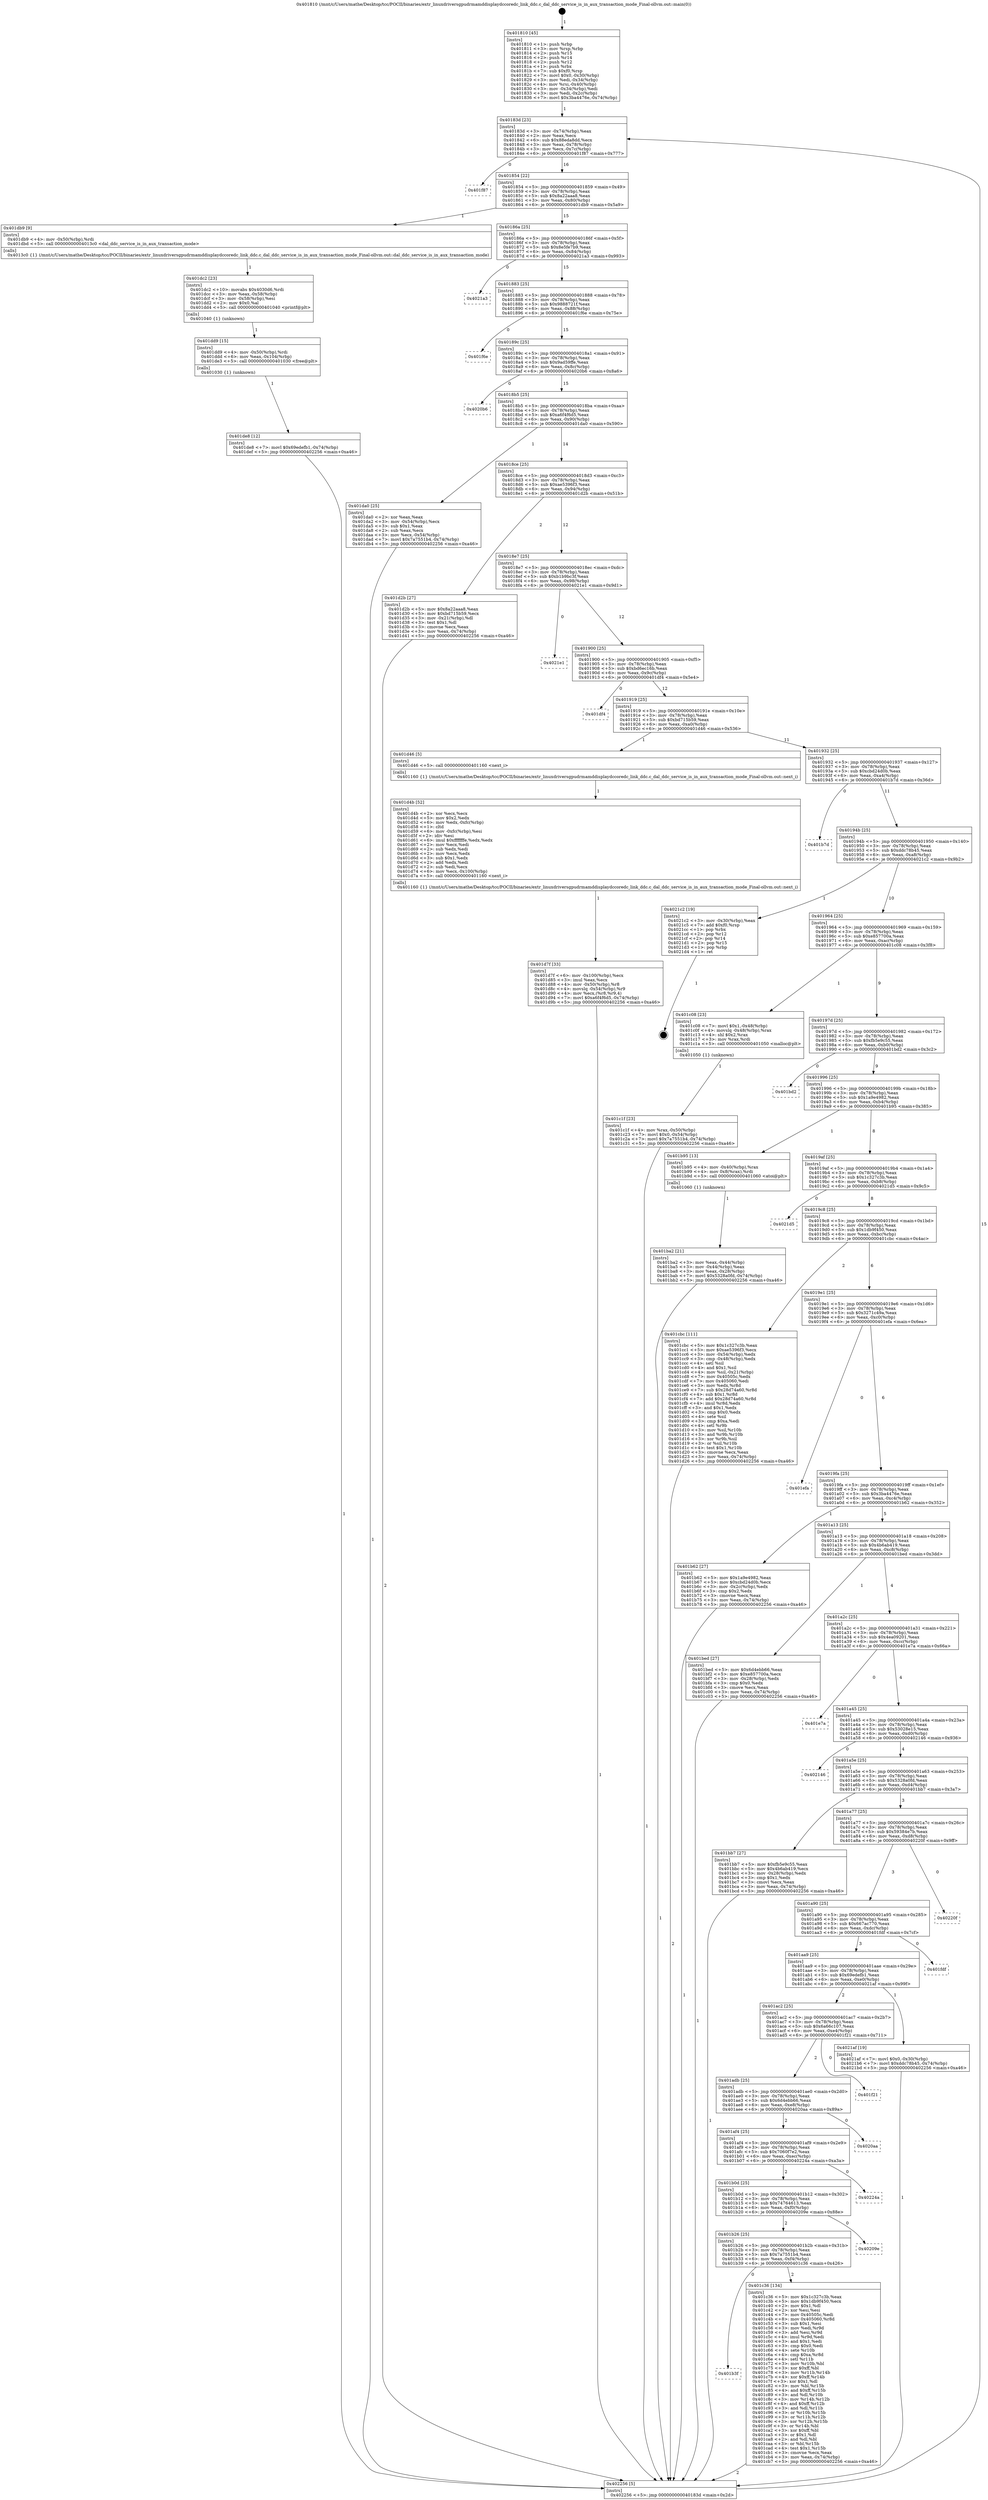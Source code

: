 digraph "0x401810" {
  label = "0x401810 (/mnt/c/Users/mathe/Desktop/tcc/POCII/binaries/extr_linuxdriversgpudrmamddisplaydccoredc_link_ddc.c_dal_ddc_service_is_in_aux_transaction_mode_Final-ollvm.out::main(0))"
  labelloc = "t"
  node[shape=record]

  Entry [label="",width=0.3,height=0.3,shape=circle,fillcolor=black,style=filled]
  "0x40183d" [label="{
     0x40183d [23]\l
     | [instrs]\l
     &nbsp;&nbsp;0x40183d \<+3\>: mov -0x74(%rbp),%eax\l
     &nbsp;&nbsp;0x401840 \<+2\>: mov %eax,%ecx\l
     &nbsp;&nbsp;0x401842 \<+6\>: sub $0x88eda8dd,%ecx\l
     &nbsp;&nbsp;0x401848 \<+3\>: mov %eax,-0x78(%rbp)\l
     &nbsp;&nbsp;0x40184b \<+3\>: mov %ecx,-0x7c(%rbp)\l
     &nbsp;&nbsp;0x40184e \<+6\>: je 0000000000401f87 \<main+0x777\>\l
  }"]
  "0x401f87" [label="{
     0x401f87\l
  }", style=dashed]
  "0x401854" [label="{
     0x401854 [22]\l
     | [instrs]\l
     &nbsp;&nbsp;0x401854 \<+5\>: jmp 0000000000401859 \<main+0x49\>\l
     &nbsp;&nbsp;0x401859 \<+3\>: mov -0x78(%rbp),%eax\l
     &nbsp;&nbsp;0x40185c \<+5\>: sub $0x8a22aaa8,%eax\l
     &nbsp;&nbsp;0x401861 \<+3\>: mov %eax,-0x80(%rbp)\l
     &nbsp;&nbsp;0x401864 \<+6\>: je 0000000000401db9 \<main+0x5a9\>\l
  }"]
  Exit [label="",width=0.3,height=0.3,shape=circle,fillcolor=black,style=filled,peripheries=2]
  "0x401db9" [label="{
     0x401db9 [9]\l
     | [instrs]\l
     &nbsp;&nbsp;0x401db9 \<+4\>: mov -0x50(%rbp),%rdi\l
     &nbsp;&nbsp;0x401dbd \<+5\>: call 00000000004013c0 \<dal_ddc_service_is_in_aux_transaction_mode\>\l
     | [calls]\l
     &nbsp;&nbsp;0x4013c0 \{1\} (/mnt/c/Users/mathe/Desktop/tcc/POCII/binaries/extr_linuxdriversgpudrmamddisplaydccoredc_link_ddc.c_dal_ddc_service_is_in_aux_transaction_mode_Final-ollvm.out::dal_ddc_service_is_in_aux_transaction_mode)\l
  }"]
  "0x40186a" [label="{
     0x40186a [25]\l
     | [instrs]\l
     &nbsp;&nbsp;0x40186a \<+5\>: jmp 000000000040186f \<main+0x5f\>\l
     &nbsp;&nbsp;0x40186f \<+3\>: mov -0x78(%rbp),%eax\l
     &nbsp;&nbsp;0x401872 \<+5\>: sub $0x8e5fe7b9,%eax\l
     &nbsp;&nbsp;0x401877 \<+6\>: mov %eax,-0x84(%rbp)\l
     &nbsp;&nbsp;0x40187d \<+6\>: je 00000000004021a3 \<main+0x993\>\l
  }"]
  "0x401de8" [label="{
     0x401de8 [12]\l
     | [instrs]\l
     &nbsp;&nbsp;0x401de8 \<+7\>: movl $0x69edefb1,-0x74(%rbp)\l
     &nbsp;&nbsp;0x401def \<+5\>: jmp 0000000000402256 \<main+0xa46\>\l
  }"]
  "0x4021a3" [label="{
     0x4021a3\l
  }", style=dashed]
  "0x401883" [label="{
     0x401883 [25]\l
     | [instrs]\l
     &nbsp;&nbsp;0x401883 \<+5\>: jmp 0000000000401888 \<main+0x78\>\l
     &nbsp;&nbsp;0x401888 \<+3\>: mov -0x78(%rbp),%eax\l
     &nbsp;&nbsp;0x40188b \<+5\>: sub $0x9888721f,%eax\l
     &nbsp;&nbsp;0x401890 \<+6\>: mov %eax,-0x88(%rbp)\l
     &nbsp;&nbsp;0x401896 \<+6\>: je 0000000000401f6e \<main+0x75e\>\l
  }"]
  "0x401dd9" [label="{
     0x401dd9 [15]\l
     | [instrs]\l
     &nbsp;&nbsp;0x401dd9 \<+4\>: mov -0x50(%rbp),%rdi\l
     &nbsp;&nbsp;0x401ddd \<+6\>: mov %eax,-0x104(%rbp)\l
     &nbsp;&nbsp;0x401de3 \<+5\>: call 0000000000401030 \<free@plt\>\l
     | [calls]\l
     &nbsp;&nbsp;0x401030 \{1\} (unknown)\l
  }"]
  "0x401f6e" [label="{
     0x401f6e\l
  }", style=dashed]
  "0x40189c" [label="{
     0x40189c [25]\l
     | [instrs]\l
     &nbsp;&nbsp;0x40189c \<+5\>: jmp 00000000004018a1 \<main+0x91\>\l
     &nbsp;&nbsp;0x4018a1 \<+3\>: mov -0x78(%rbp),%eax\l
     &nbsp;&nbsp;0x4018a4 \<+5\>: sub $0x9ad59ffe,%eax\l
     &nbsp;&nbsp;0x4018a9 \<+6\>: mov %eax,-0x8c(%rbp)\l
     &nbsp;&nbsp;0x4018af \<+6\>: je 00000000004020b6 \<main+0x8a6\>\l
  }"]
  "0x401dc2" [label="{
     0x401dc2 [23]\l
     | [instrs]\l
     &nbsp;&nbsp;0x401dc2 \<+10\>: movabs $0x4030d6,%rdi\l
     &nbsp;&nbsp;0x401dcc \<+3\>: mov %eax,-0x58(%rbp)\l
     &nbsp;&nbsp;0x401dcf \<+3\>: mov -0x58(%rbp),%esi\l
     &nbsp;&nbsp;0x401dd2 \<+2\>: mov $0x0,%al\l
     &nbsp;&nbsp;0x401dd4 \<+5\>: call 0000000000401040 \<printf@plt\>\l
     | [calls]\l
     &nbsp;&nbsp;0x401040 \{1\} (unknown)\l
  }"]
  "0x4020b6" [label="{
     0x4020b6\l
  }", style=dashed]
  "0x4018b5" [label="{
     0x4018b5 [25]\l
     | [instrs]\l
     &nbsp;&nbsp;0x4018b5 \<+5\>: jmp 00000000004018ba \<main+0xaa\>\l
     &nbsp;&nbsp;0x4018ba \<+3\>: mov -0x78(%rbp),%eax\l
     &nbsp;&nbsp;0x4018bd \<+5\>: sub $0xa6f4f6d5,%eax\l
     &nbsp;&nbsp;0x4018c2 \<+6\>: mov %eax,-0x90(%rbp)\l
     &nbsp;&nbsp;0x4018c8 \<+6\>: je 0000000000401da0 \<main+0x590\>\l
  }"]
  "0x401d7f" [label="{
     0x401d7f [33]\l
     | [instrs]\l
     &nbsp;&nbsp;0x401d7f \<+6\>: mov -0x100(%rbp),%ecx\l
     &nbsp;&nbsp;0x401d85 \<+3\>: imul %eax,%ecx\l
     &nbsp;&nbsp;0x401d88 \<+4\>: mov -0x50(%rbp),%r8\l
     &nbsp;&nbsp;0x401d8c \<+4\>: movslq -0x54(%rbp),%r9\l
     &nbsp;&nbsp;0x401d90 \<+4\>: mov %ecx,(%r8,%r9,4)\l
     &nbsp;&nbsp;0x401d94 \<+7\>: movl $0xa6f4f6d5,-0x74(%rbp)\l
     &nbsp;&nbsp;0x401d9b \<+5\>: jmp 0000000000402256 \<main+0xa46\>\l
  }"]
  "0x401da0" [label="{
     0x401da0 [25]\l
     | [instrs]\l
     &nbsp;&nbsp;0x401da0 \<+2\>: xor %eax,%eax\l
     &nbsp;&nbsp;0x401da2 \<+3\>: mov -0x54(%rbp),%ecx\l
     &nbsp;&nbsp;0x401da5 \<+3\>: sub $0x1,%eax\l
     &nbsp;&nbsp;0x401da8 \<+2\>: sub %eax,%ecx\l
     &nbsp;&nbsp;0x401daa \<+3\>: mov %ecx,-0x54(%rbp)\l
     &nbsp;&nbsp;0x401dad \<+7\>: movl $0x7a7551b4,-0x74(%rbp)\l
     &nbsp;&nbsp;0x401db4 \<+5\>: jmp 0000000000402256 \<main+0xa46\>\l
  }"]
  "0x4018ce" [label="{
     0x4018ce [25]\l
     | [instrs]\l
     &nbsp;&nbsp;0x4018ce \<+5\>: jmp 00000000004018d3 \<main+0xc3\>\l
     &nbsp;&nbsp;0x4018d3 \<+3\>: mov -0x78(%rbp),%eax\l
     &nbsp;&nbsp;0x4018d6 \<+5\>: sub $0xae5396f3,%eax\l
     &nbsp;&nbsp;0x4018db \<+6\>: mov %eax,-0x94(%rbp)\l
     &nbsp;&nbsp;0x4018e1 \<+6\>: je 0000000000401d2b \<main+0x51b\>\l
  }"]
  "0x401d4b" [label="{
     0x401d4b [52]\l
     | [instrs]\l
     &nbsp;&nbsp;0x401d4b \<+2\>: xor %ecx,%ecx\l
     &nbsp;&nbsp;0x401d4d \<+5\>: mov $0x2,%edx\l
     &nbsp;&nbsp;0x401d52 \<+6\>: mov %edx,-0xfc(%rbp)\l
     &nbsp;&nbsp;0x401d58 \<+1\>: cltd\l
     &nbsp;&nbsp;0x401d59 \<+6\>: mov -0xfc(%rbp),%esi\l
     &nbsp;&nbsp;0x401d5f \<+2\>: idiv %esi\l
     &nbsp;&nbsp;0x401d61 \<+6\>: imul $0xfffffffe,%edx,%edx\l
     &nbsp;&nbsp;0x401d67 \<+2\>: mov %ecx,%edi\l
     &nbsp;&nbsp;0x401d69 \<+2\>: sub %edx,%edi\l
     &nbsp;&nbsp;0x401d6b \<+2\>: mov %ecx,%edx\l
     &nbsp;&nbsp;0x401d6d \<+3\>: sub $0x1,%edx\l
     &nbsp;&nbsp;0x401d70 \<+2\>: add %edx,%edi\l
     &nbsp;&nbsp;0x401d72 \<+2\>: sub %edi,%ecx\l
     &nbsp;&nbsp;0x401d74 \<+6\>: mov %ecx,-0x100(%rbp)\l
     &nbsp;&nbsp;0x401d7a \<+5\>: call 0000000000401160 \<next_i\>\l
     | [calls]\l
     &nbsp;&nbsp;0x401160 \{1\} (/mnt/c/Users/mathe/Desktop/tcc/POCII/binaries/extr_linuxdriversgpudrmamddisplaydccoredc_link_ddc.c_dal_ddc_service_is_in_aux_transaction_mode_Final-ollvm.out::next_i)\l
  }"]
  "0x401d2b" [label="{
     0x401d2b [27]\l
     | [instrs]\l
     &nbsp;&nbsp;0x401d2b \<+5\>: mov $0x8a22aaa8,%eax\l
     &nbsp;&nbsp;0x401d30 \<+5\>: mov $0xbd715b59,%ecx\l
     &nbsp;&nbsp;0x401d35 \<+3\>: mov -0x21(%rbp),%dl\l
     &nbsp;&nbsp;0x401d38 \<+3\>: test $0x1,%dl\l
     &nbsp;&nbsp;0x401d3b \<+3\>: cmovne %ecx,%eax\l
     &nbsp;&nbsp;0x401d3e \<+3\>: mov %eax,-0x74(%rbp)\l
     &nbsp;&nbsp;0x401d41 \<+5\>: jmp 0000000000402256 \<main+0xa46\>\l
  }"]
  "0x4018e7" [label="{
     0x4018e7 [25]\l
     | [instrs]\l
     &nbsp;&nbsp;0x4018e7 \<+5\>: jmp 00000000004018ec \<main+0xdc\>\l
     &nbsp;&nbsp;0x4018ec \<+3\>: mov -0x78(%rbp),%eax\l
     &nbsp;&nbsp;0x4018ef \<+5\>: sub $0xb1b9bc3f,%eax\l
     &nbsp;&nbsp;0x4018f4 \<+6\>: mov %eax,-0x98(%rbp)\l
     &nbsp;&nbsp;0x4018fa \<+6\>: je 00000000004021e1 \<main+0x9d1\>\l
  }"]
  "0x401b3f" [label="{
     0x401b3f\l
  }", style=dashed]
  "0x4021e1" [label="{
     0x4021e1\l
  }", style=dashed]
  "0x401900" [label="{
     0x401900 [25]\l
     | [instrs]\l
     &nbsp;&nbsp;0x401900 \<+5\>: jmp 0000000000401905 \<main+0xf5\>\l
     &nbsp;&nbsp;0x401905 \<+3\>: mov -0x78(%rbp),%eax\l
     &nbsp;&nbsp;0x401908 \<+5\>: sub $0xbd6ec16b,%eax\l
     &nbsp;&nbsp;0x40190d \<+6\>: mov %eax,-0x9c(%rbp)\l
     &nbsp;&nbsp;0x401913 \<+6\>: je 0000000000401df4 \<main+0x5e4\>\l
  }"]
  "0x401c36" [label="{
     0x401c36 [134]\l
     | [instrs]\l
     &nbsp;&nbsp;0x401c36 \<+5\>: mov $0x1c327c3b,%eax\l
     &nbsp;&nbsp;0x401c3b \<+5\>: mov $0x1db9f450,%ecx\l
     &nbsp;&nbsp;0x401c40 \<+2\>: mov $0x1,%dl\l
     &nbsp;&nbsp;0x401c42 \<+2\>: xor %esi,%esi\l
     &nbsp;&nbsp;0x401c44 \<+7\>: mov 0x40505c,%edi\l
     &nbsp;&nbsp;0x401c4b \<+8\>: mov 0x405060,%r8d\l
     &nbsp;&nbsp;0x401c53 \<+3\>: sub $0x1,%esi\l
     &nbsp;&nbsp;0x401c56 \<+3\>: mov %edi,%r9d\l
     &nbsp;&nbsp;0x401c59 \<+3\>: add %esi,%r9d\l
     &nbsp;&nbsp;0x401c5c \<+4\>: imul %r9d,%edi\l
     &nbsp;&nbsp;0x401c60 \<+3\>: and $0x1,%edi\l
     &nbsp;&nbsp;0x401c63 \<+3\>: cmp $0x0,%edi\l
     &nbsp;&nbsp;0x401c66 \<+4\>: sete %r10b\l
     &nbsp;&nbsp;0x401c6a \<+4\>: cmp $0xa,%r8d\l
     &nbsp;&nbsp;0x401c6e \<+4\>: setl %r11b\l
     &nbsp;&nbsp;0x401c72 \<+3\>: mov %r10b,%bl\l
     &nbsp;&nbsp;0x401c75 \<+3\>: xor $0xff,%bl\l
     &nbsp;&nbsp;0x401c78 \<+3\>: mov %r11b,%r14b\l
     &nbsp;&nbsp;0x401c7b \<+4\>: xor $0xff,%r14b\l
     &nbsp;&nbsp;0x401c7f \<+3\>: xor $0x1,%dl\l
     &nbsp;&nbsp;0x401c82 \<+3\>: mov %bl,%r15b\l
     &nbsp;&nbsp;0x401c85 \<+4\>: and $0xff,%r15b\l
     &nbsp;&nbsp;0x401c89 \<+3\>: and %dl,%r10b\l
     &nbsp;&nbsp;0x401c8c \<+3\>: mov %r14b,%r12b\l
     &nbsp;&nbsp;0x401c8f \<+4\>: and $0xff,%r12b\l
     &nbsp;&nbsp;0x401c93 \<+3\>: and %dl,%r11b\l
     &nbsp;&nbsp;0x401c96 \<+3\>: or %r10b,%r15b\l
     &nbsp;&nbsp;0x401c99 \<+3\>: or %r11b,%r12b\l
     &nbsp;&nbsp;0x401c9c \<+3\>: xor %r12b,%r15b\l
     &nbsp;&nbsp;0x401c9f \<+3\>: or %r14b,%bl\l
     &nbsp;&nbsp;0x401ca2 \<+3\>: xor $0xff,%bl\l
     &nbsp;&nbsp;0x401ca5 \<+3\>: or $0x1,%dl\l
     &nbsp;&nbsp;0x401ca8 \<+2\>: and %dl,%bl\l
     &nbsp;&nbsp;0x401caa \<+3\>: or %bl,%r15b\l
     &nbsp;&nbsp;0x401cad \<+4\>: test $0x1,%r15b\l
     &nbsp;&nbsp;0x401cb1 \<+3\>: cmovne %ecx,%eax\l
     &nbsp;&nbsp;0x401cb4 \<+3\>: mov %eax,-0x74(%rbp)\l
     &nbsp;&nbsp;0x401cb7 \<+5\>: jmp 0000000000402256 \<main+0xa46\>\l
  }"]
  "0x401df4" [label="{
     0x401df4\l
  }", style=dashed]
  "0x401919" [label="{
     0x401919 [25]\l
     | [instrs]\l
     &nbsp;&nbsp;0x401919 \<+5\>: jmp 000000000040191e \<main+0x10e\>\l
     &nbsp;&nbsp;0x40191e \<+3\>: mov -0x78(%rbp),%eax\l
     &nbsp;&nbsp;0x401921 \<+5\>: sub $0xbd715b59,%eax\l
     &nbsp;&nbsp;0x401926 \<+6\>: mov %eax,-0xa0(%rbp)\l
     &nbsp;&nbsp;0x40192c \<+6\>: je 0000000000401d46 \<main+0x536\>\l
  }"]
  "0x401b26" [label="{
     0x401b26 [25]\l
     | [instrs]\l
     &nbsp;&nbsp;0x401b26 \<+5\>: jmp 0000000000401b2b \<main+0x31b\>\l
     &nbsp;&nbsp;0x401b2b \<+3\>: mov -0x78(%rbp),%eax\l
     &nbsp;&nbsp;0x401b2e \<+5\>: sub $0x7a7551b4,%eax\l
     &nbsp;&nbsp;0x401b33 \<+6\>: mov %eax,-0xf4(%rbp)\l
     &nbsp;&nbsp;0x401b39 \<+6\>: je 0000000000401c36 \<main+0x426\>\l
  }"]
  "0x401d46" [label="{
     0x401d46 [5]\l
     | [instrs]\l
     &nbsp;&nbsp;0x401d46 \<+5\>: call 0000000000401160 \<next_i\>\l
     | [calls]\l
     &nbsp;&nbsp;0x401160 \{1\} (/mnt/c/Users/mathe/Desktop/tcc/POCII/binaries/extr_linuxdriversgpudrmamddisplaydccoredc_link_ddc.c_dal_ddc_service_is_in_aux_transaction_mode_Final-ollvm.out::next_i)\l
  }"]
  "0x401932" [label="{
     0x401932 [25]\l
     | [instrs]\l
     &nbsp;&nbsp;0x401932 \<+5\>: jmp 0000000000401937 \<main+0x127\>\l
     &nbsp;&nbsp;0x401937 \<+3\>: mov -0x78(%rbp),%eax\l
     &nbsp;&nbsp;0x40193a \<+5\>: sub $0xcbd24d0b,%eax\l
     &nbsp;&nbsp;0x40193f \<+6\>: mov %eax,-0xa4(%rbp)\l
     &nbsp;&nbsp;0x401945 \<+6\>: je 0000000000401b7d \<main+0x36d\>\l
  }"]
  "0x40209e" [label="{
     0x40209e\l
  }", style=dashed]
  "0x401b7d" [label="{
     0x401b7d\l
  }", style=dashed]
  "0x40194b" [label="{
     0x40194b [25]\l
     | [instrs]\l
     &nbsp;&nbsp;0x40194b \<+5\>: jmp 0000000000401950 \<main+0x140\>\l
     &nbsp;&nbsp;0x401950 \<+3\>: mov -0x78(%rbp),%eax\l
     &nbsp;&nbsp;0x401953 \<+5\>: sub $0xddc78b45,%eax\l
     &nbsp;&nbsp;0x401958 \<+6\>: mov %eax,-0xa8(%rbp)\l
     &nbsp;&nbsp;0x40195e \<+6\>: je 00000000004021c2 \<main+0x9b2\>\l
  }"]
  "0x401b0d" [label="{
     0x401b0d [25]\l
     | [instrs]\l
     &nbsp;&nbsp;0x401b0d \<+5\>: jmp 0000000000401b12 \<main+0x302\>\l
     &nbsp;&nbsp;0x401b12 \<+3\>: mov -0x78(%rbp),%eax\l
     &nbsp;&nbsp;0x401b15 \<+5\>: sub $0x74764613,%eax\l
     &nbsp;&nbsp;0x401b1a \<+6\>: mov %eax,-0xf0(%rbp)\l
     &nbsp;&nbsp;0x401b20 \<+6\>: je 000000000040209e \<main+0x88e\>\l
  }"]
  "0x4021c2" [label="{
     0x4021c2 [19]\l
     | [instrs]\l
     &nbsp;&nbsp;0x4021c2 \<+3\>: mov -0x30(%rbp),%eax\l
     &nbsp;&nbsp;0x4021c5 \<+7\>: add $0xf0,%rsp\l
     &nbsp;&nbsp;0x4021cc \<+1\>: pop %rbx\l
     &nbsp;&nbsp;0x4021cd \<+2\>: pop %r12\l
     &nbsp;&nbsp;0x4021cf \<+2\>: pop %r14\l
     &nbsp;&nbsp;0x4021d1 \<+2\>: pop %r15\l
     &nbsp;&nbsp;0x4021d3 \<+1\>: pop %rbp\l
     &nbsp;&nbsp;0x4021d4 \<+1\>: ret\l
  }"]
  "0x401964" [label="{
     0x401964 [25]\l
     | [instrs]\l
     &nbsp;&nbsp;0x401964 \<+5\>: jmp 0000000000401969 \<main+0x159\>\l
     &nbsp;&nbsp;0x401969 \<+3\>: mov -0x78(%rbp),%eax\l
     &nbsp;&nbsp;0x40196c \<+5\>: sub $0xe857700a,%eax\l
     &nbsp;&nbsp;0x401971 \<+6\>: mov %eax,-0xac(%rbp)\l
     &nbsp;&nbsp;0x401977 \<+6\>: je 0000000000401c08 \<main+0x3f8\>\l
  }"]
  "0x40224a" [label="{
     0x40224a\l
  }", style=dashed]
  "0x401c08" [label="{
     0x401c08 [23]\l
     | [instrs]\l
     &nbsp;&nbsp;0x401c08 \<+7\>: movl $0x1,-0x48(%rbp)\l
     &nbsp;&nbsp;0x401c0f \<+4\>: movslq -0x48(%rbp),%rax\l
     &nbsp;&nbsp;0x401c13 \<+4\>: shl $0x2,%rax\l
     &nbsp;&nbsp;0x401c17 \<+3\>: mov %rax,%rdi\l
     &nbsp;&nbsp;0x401c1a \<+5\>: call 0000000000401050 \<malloc@plt\>\l
     | [calls]\l
     &nbsp;&nbsp;0x401050 \{1\} (unknown)\l
  }"]
  "0x40197d" [label="{
     0x40197d [25]\l
     | [instrs]\l
     &nbsp;&nbsp;0x40197d \<+5\>: jmp 0000000000401982 \<main+0x172\>\l
     &nbsp;&nbsp;0x401982 \<+3\>: mov -0x78(%rbp),%eax\l
     &nbsp;&nbsp;0x401985 \<+5\>: sub $0xfb5e9c55,%eax\l
     &nbsp;&nbsp;0x40198a \<+6\>: mov %eax,-0xb0(%rbp)\l
     &nbsp;&nbsp;0x401990 \<+6\>: je 0000000000401bd2 \<main+0x3c2\>\l
  }"]
  "0x401af4" [label="{
     0x401af4 [25]\l
     | [instrs]\l
     &nbsp;&nbsp;0x401af4 \<+5\>: jmp 0000000000401af9 \<main+0x2e9\>\l
     &nbsp;&nbsp;0x401af9 \<+3\>: mov -0x78(%rbp),%eax\l
     &nbsp;&nbsp;0x401afc \<+5\>: sub $0x7060f7e2,%eax\l
     &nbsp;&nbsp;0x401b01 \<+6\>: mov %eax,-0xec(%rbp)\l
     &nbsp;&nbsp;0x401b07 \<+6\>: je 000000000040224a \<main+0xa3a\>\l
  }"]
  "0x401bd2" [label="{
     0x401bd2\l
  }", style=dashed]
  "0x401996" [label="{
     0x401996 [25]\l
     | [instrs]\l
     &nbsp;&nbsp;0x401996 \<+5\>: jmp 000000000040199b \<main+0x18b\>\l
     &nbsp;&nbsp;0x40199b \<+3\>: mov -0x78(%rbp),%eax\l
     &nbsp;&nbsp;0x40199e \<+5\>: sub $0x1a9e4982,%eax\l
     &nbsp;&nbsp;0x4019a3 \<+6\>: mov %eax,-0xb4(%rbp)\l
     &nbsp;&nbsp;0x4019a9 \<+6\>: je 0000000000401b95 \<main+0x385\>\l
  }"]
  "0x4020aa" [label="{
     0x4020aa\l
  }", style=dashed]
  "0x401b95" [label="{
     0x401b95 [13]\l
     | [instrs]\l
     &nbsp;&nbsp;0x401b95 \<+4\>: mov -0x40(%rbp),%rax\l
     &nbsp;&nbsp;0x401b99 \<+4\>: mov 0x8(%rax),%rdi\l
     &nbsp;&nbsp;0x401b9d \<+5\>: call 0000000000401060 \<atoi@plt\>\l
     | [calls]\l
     &nbsp;&nbsp;0x401060 \{1\} (unknown)\l
  }"]
  "0x4019af" [label="{
     0x4019af [25]\l
     | [instrs]\l
     &nbsp;&nbsp;0x4019af \<+5\>: jmp 00000000004019b4 \<main+0x1a4\>\l
     &nbsp;&nbsp;0x4019b4 \<+3\>: mov -0x78(%rbp),%eax\l
     &nbsp;&nbsp;0x4019b7 \<+5\>: sub $0x1c327c3b,%eax\l
     &nbsp;&nbsp;0x4019bc \<+6\>: mov %eax,-0xb8(%rbp)\l
     &nbsp;&nbsp;0x4019c2 \<+6\>: je 00000000004021d5 \<main+0x9c5\>\l
  }"]
  "0x401adb" [label="{
     0x401adb [25]\l
     | [instrs]\l
     &nbsp;&nbsp;0x401adb \<+5\>: jmp 0000000000401ae0 \<main+0x2d0\>\l
     &nbsp;&nbsp;0x401ae0 \<+3\>: mov -0x78(%rbp),%eax\l
     &nbsp;&nbsp;0x401ae3 \<+5\>: sub $0x6d4ebb66,%eax\l
     &nbsp;&nbsp;0x401ae8 \<+6\>: mov %eax,-0xe8(%rbp)\l
     &nbsp;&nbsp;0x401aee \<+6\>: je 00000000004020aa \<main+0x89a\>\l
  }"]
  "0x4021d5" [label="{
     0x4021d5\l
  }", style=dashed]
  "0x4019c8" [label="{
     0x4019c8 [25]\l
     | [instrs]\l
     &nbsp;&nbsp;0x4019c8 \<+5\>: jmp 00000000004019cd \<main+0x1bd\>\l
     &nbsp;&nbsp;0x4019cd \<+3\>: mov -0x78(%rbp),%eax\l
     &nbsp;&nbsp;0x4019d0 \<+5\>: sub $0x1db9f450,%eax\l
     &nbsp;&nbsp;0x4019d5 \<+6\>: mov %eax,-0xbc(%rbp)\l
     &nbsp;&nbsp;0x4019db \<+6\>: je 0000000000401cbc \<main+0x4ac\>\l
  }"]
  "0x401f21" [label="{
     0x401f21\l
  }", style=dashed]
  "0x401cbc" [label="{
     0x401cbc [111]\l
     | [instrs]\l
     &nbsp;&nbsp;0x401cbc \<+5\>: mov $0x1c327c3b,%eax\l
     &nbsp;&nbsp;0x401cc1 \<+5\>: mov $0xae5396f3,%ecx\l
     &nbsp;&nbsp;0x401cc6 \<+3\>: mov -0x54(%rbp),%edx\l
     &nbsp;&nbsp;0x401cc9 \<+3\>: cmp -0x48(%rbp),%edx\l
     &nbsp;&nbsp;0x401ccc \<+4\>: setl %sil\l
     &nbsp;&nbsp;0x401cd0 \<+4\>: and $0x1,%sil\l
     &nbsp;&nbsp;0x401cd4 \<+4\>: mov %sil,-0x21(%rbp)\l
     &nbsp;&nbsp;0x401cd8 \<+7\>: mov 0x40505c,%edx\l
     &nbsp;&nbsp;0x401cdf \<+7\>: mov 0x405060,%edi\l
     &nbsp;&nbsp;0x401ce6 \<+3\>: mov %edx,%r8d\l
     &nbsp;&nbsp;0x401ce9 \<+7\>: sub $0x28d74a60,%r8d\l
     &nbsp;&nbsp;0x401cf0 \<+4\>: sub $0x1,%r8d\l
     &nbsp;&nbsp;0x401cf4 \<+7\>: add $0x28d74a60,%r8d\l
     &nbsp;&nbsp;0x401cfb \<+4\>: imul %r8d,%edx\l
     &nbsp;&nbsp;0x401cff \<+3\>: and $0x1,%edx\l
     &nbsp;&nbsp;0x401d02 \<+3\>: cmp $0x0,%edx\l
     &nbsp;&nbsp;0x401d05 \<+4\>: sete %sil\l
     &nbsp;&nbsp;0x401d09 \<+3\>: cmp $0xa,%edi\l
     &nbsp;&nbsp;0x401d0c \<+4\>: setl %r9b\l
     &nbsp;&nbsp;0x401d10 \<+3\>: mov %sil,%r10b\l
     &nbsp;&nbsp;0x401d13 \<+3\>: and %r9b,%r10b\l
     &nbsp;&nbsp;0x401d16 \<+3\>: xor %r9b,%sil\l
     &nbsp;&nbsp;0x401d19 \<+3\>: or %sil,%r10b\l
     &nbsp;&nbsp;0x401d1c \<+4\>: test $0x1,%r10b\l
     &nbsp;&nbsp;0x401d20 \<+3\>: cmovne %ecx,%eax\l
     &nbsp;&nbsp;0x401d23 \<+3\>: mov %eax,-0x74(%rbp)\l
     &nbsp;&nbsp;0x401d26 \<+5\>: jmp 0000000000402256 \<main+0xa46\>\l
  }"]
  "0x4019e1" [label="{
     0x4019e1 [25]\l
     | [instrs]\l
     &nbsp;&nbsp;0x4019e1 \<+5\>: jmp 00000000004019e6 \<main+0x1d6\>\l
     &nbsp;&nbsp;0x4019e6 \<+3\>: mov -0x78(%rbp),%eax\l
     &nbsp;&nbsp;0x4019e9 \<+5\>: sub $0x3271c49a,%eax\l
     &nbsp;&nbsp;0x4019ee \<+6\>: mov %eax,-0xc0(%rbp)\l
     &nbsp;&nbsp;0x4019f4 \<+6\>: je 0000000000401efa \<main+0x6ea\>\l
  }"]
  "0x401ac2" [label="{
     0x401ac2 [25]\l
     | [instrs]\l
     &nbsp;&nbsp;0x401ac2 \<+5\>: jmp 0000000000401ac7 \<main+0x2b7\>\l
     &nbsp;&nbsp;0x401ac7 \<+3\>: mov -0x78(%rbp),%eax\l
     &nbsp;&nbsp;0x401aca \<+5\>: sub $0x6a66c107,%eax\l
     &nbsp;&nbsp;0x401acf \<+6\>: mov %eax,-0xe4(%rbp)\l
     &nbsp;&nbsp;0x401ad5 \<+6\>: je 0000000000401f21 \<main+0x711\>\l
  }"]
  "0x401efa" [label="{
     0x401efa\l
  }", style=dashed]
  "0x4019fa" [label="{
     0x4019fa [25]\l
     | [instrs]\l
     &nbsp;&nbsp;0x4019fa \<+5\>: jmp 00000000004019ff \<main+0x1ef\>\l
     &nbsp;&nbsp;0x4019ff \<+3\>: mov -0x78(%rbp),%eax\l
     &nbsp;&nbsp;0x401a02 \<+5\>: sub $0x3ba4476e,%eax\l
     &nbsp;&nbsp;0x401a07 \<+6\>: mov %eax,-0xc4(%rbp)\l
     &nbsp;&nbsp;0x401a0d \<+6\>: je 0000000000401b62 \<main+0x352\>\l
  }"]
  "0x4021af" [label="{
     0x4021af [19]\l
     | [instrs]\l
     &nbsp;&nbsp;0x4021af \<+7\>: movl $0x0,-0x30(%rbp)\l
     &nbsp;&nbsp;0x4021b6 \<+7\>: movl $0xddc78b45,-0x74(%rbp)\l
     &nbsp;&nbsp;0x4021bd \<+5\>: jmp 0000000000402256 \<main+0xa46\>\l
  }"]
  "0x401b62" [label="{
     0x401b62 [27]\l
     | [instrs]\l
     &nbsp;&nbsp;0x401b62 \<+5\>: mov $0x1a9e4982,%eax\l
     &nbsp;&nbsp;0x401b67 \<+5\>: mov $0xcbd24d0b,%ecx\l
     &nbsp;&nbsp;0x401b6c \<+3\>: mov -0x2c(%rbp),%edx\l
     &nbsp;&nbsp;0x401b6f \<+3\>: cmp $0x2,%edx\l
     &nbsp;&nbsp;0x401b72 \<+3\>: cmovne %ecx,%eax\l
     &nbsp;&nbsp;0x401b75 \<+3\>: mov %eax,-0x74(%rbp)\l
     &nbsp;&nbsp;0x401b78 \<+5\>: jmp 0000000000402256 \<main+0xa46\>\l
  }"]
  "0x401a13" [label="{
     0x401a13 [25]\l
     | [instrs]\l
     &nbsp;&nbsp;0x401a13 \<+5\>: jmp 0000000000401a18 \<main+0x208\>\l
     &nbsp;&nbsp;0x401a18 \<+3\>: mov -0x78(%rbp),%eax\l
     &nbsp;&nbsp;0x401a1b \<+5\>: sub $0x4b6ab419,%eax\l
     &nbsp;&nbsp;0x401a20 \<+6\>: mov %eax,-0xc8(%rbp)\l
     &nbsp;&nbsp;0x401a26 \<+6\>: je 0000000000401bed \<main+0x3dd\>\l
  }"]
  "0x402256" [label="{
     0x402256 [5]\l
     | [instrs]\l
     &nbsp;&nbsp;0x402256 \<+5\>: jmp 000000000040183d \<main+0x2d\>\l
  }"]
  "0x401810" [label="{
     0x401810 [45]\l
     | [instrs]\l
     &nbsp;&nbsp;0x401810 \<+1\>: push %rbp\l
     &nbsp;&nbsp;0x401811 \<+3\>: mov %rsp,%rbp\l
     &nbsp;&nbsp;0x401814 \<+2\>: push %r15\l
     &nbsp;&nbsp;0x401816 \<+2\>: push %r14\l
     &nbsp;&nbsp;0x401818 \<+2\>: push %r12\l
     &nbsp;&nbsp;0x40181a \<+1\>: push %rbx\l
     &nbsp;&nbsp;0x40181b \<+7\>: sub $0xf0,%rsp\l
     &nbsp;&nbsp;0x401822 \<+7\>: movl $0x0,-0x30(%rbp)\l
     &nbsp;&nbsp;0x401829 \<+3\>: mov %edi,-0x34(%rbp)\l
     &nbsp;&nbsp;0x40182c \<+4\>: mov %rsi,-0x40(%rbp)\l
     &nbsp;&nbsp;0x401830 \<+3\>: mov -0x34(%rbp),%edi\l
     &nbsp;&nbsp;0x401833 \<+3\>: mov %edi,-0x2c(%rbp)\l
     &nbsp;&nbsp;0x401836 \<+7\>: movl $0x3ba4476e,-0x74(%rbp)\l
  }"]
  "0x401ba2" [label="{
     0x401ba2 [21]\l
     | [instrs]\l
     &nbsp;&nbsp;0x401ba2 \<+3\>: mov %eax,-0x44(%rbp)\l
     &nbsp;&nbsp;0x401ba5 \<+3\>: mov -0x44(%rbp),%eax\l
     &nbsp;&nbsp;0x401ba8 \<+3\>: mov %eax,-0x28(%rbp)\l
     &nbsp;&nbsp;0x401bab \<+7\>: movl $0x5328a0fd,-0x74(%rbp)\l
     &nbsp;&nbsp;0x401bb2 \<+5\>: jmp 0000000000402256 \<main+0xa46\>\l
  }"]
  "0x401aa9" [label="{
     0x401aa9 [25]\l
     | [instrs]\l
     &nbsp;&nbsp;0x401aa9 \<+5\>: jmp 0000000000401aae \<main+0x29e\>\l
     &nbsp;&nbsp;0x401aae \<+3\>: mov -0x78(%rbp),%eax\l
     &nbsp;&nbsp;0x401ab1 \<+5\>: sub $0x69edefb1,%eax\l
     &nbsp;&nbsp;0x401ab6 \<+6\>: mov %eax,-0xe0(%rbp)\l
     &nbsp;&nbsp;0x401abc \<+6\>: je 00000000004021af \<main+0x99f\>\l
  }"]
  "0x401bed" [label="{
     0x401bed [27]\l
     | [instrs]\l
     &nbsp;&nbsp;0x401bed \<+5\>: mov $0x6d4ebb66,%eax\l
     &nbsp;&nbsp;0x401bf2 \<+5\>: mov $0xe857700a,%ecx\l
     &nbsp;&nbsp;0x401bf7 \<+3\>: mov -0x28(%rbp),%edx\l
     &nbsp;&nbsp;0x401bfa \<+3\>: cmp $0x0,%edx\l
     &nbsp;&nbsp;0x401bfd \<+3\>: cmove %ecx,%eax\l
     &nbsp;&nbsp;0x401c00 \<+3\>: mov %eax,-0x74(%rbp)\l
     &nbsp;&nbsp;0x401c03 \<+5\>: jmp 0000000000402256 \<main+0xa46\>\l
  }"]
  "0x401a2c" [label="{
     0x401a2c [25]\l
     | [instrs]\l
     &nbsp;&nbsp;0x401a2c \<+5\>: jmp 0000000000401a31 \<main+0x221\>\l
     &nbsp;&nbsp;0x401a31 \<+3\>: mov -0x78(%rbp),%eax\l
     &nbsp;&nbsp;0x401a34 \<+5\>: sub $0x4ea09201,%eax\l
     &nbsp;&nbsp;0x401a39 \<+6\>: mov %eax,-0xcc(%rbp)\l
     &nbsp;&nbsp;0x401a3f \<+6\>: je 0000000000401e7a \<main+0x66a\>\l
  }"]
  "0x401fdf" [label="{
     0x401fdf\l
  }", style=dashed]
  "0x401e7a" [label="{
     0x401e7a\l
  }", style=dashed]
  "0x401a45" [label="{
     0x401a45 [25]\l
     | [instrs]\l
     &nbsp;&nbsp;0x401a45 \<+5\>: jmp 0000000000401a4a \<main+0x23a\>\l
     &nbsp;&nbsp;0x401a4a \<+3\>: mov -0x78(%rbp),%eax\l
     &nbsp;&nbsp;0x401a4d \<+5\>: sub $0x53028e15,%eax\l
     &nbsp;&nbsp;0x401a52 \<+6\>: mov %eax,-0xd0(%rbp)\l
     &nbsp;&nbsp;0x401a58 \<+6\>: je 0000000000402146 \<main+0x936\>\l
  }"]
  "0x401a90" [label="{
     0x401a90 [25]\l
     | [instrs]\l
     &nbsp;&nbsp;0x401a90 \<+5\>: jmp 0000000000401a95 \<main+0x285\>\l
     &nbsp;&nbsp;0x401a95 \<+3\>: mov -0x78(%rbp),%eax\l
     &nbsp;&nbsp;0x401a98 \<+5\>: sub $0x667ac770,%eax\l
     &nbsp;&nbsp;0x401a9d \<+6\>: mov %eax,-0xdc(%rbp)\l
     &nbsp;&nbsp;0x401aa3 \<+6\>: je 0000000000401fdf \<main+0x7cf\>\l
  }"]
  "0x402146" [label="{
     0x402146\l
  }", style=dashed]
  "0x401a5e" [label="{
     0x401a5e [25]\l
     | [instrs]\l
     &nbsp;&nbsp;0x401a5e \<+5\>: jmp 0000000000401a63 \<main+0x253\>\l
     &nbsp;&nbsp;0x401a63 \<+3\>: mov -0x78(%rbp),%eax\l
     &nbsp;&nbsp;0x401a66 \<+5\>: sub $0x5328a0fd,%eax\l
     &nbsp;&nbsp;0x401a6b \<+6\>: mov %eax,-0xd4(%rbp)\l
     &nbsp;&nbsp;0x401a71 \<+6\>: je 0000000000401bb7 \<main+0x3a7\>\l
  }"]
  "0x40220f" [label="{
     0x40220f\l
  }", style=dashed]
  "0x401bb7" [label="{
     0x401bb7 [27]\l
     | [instrs]\l
     &nbsp;&nbsp;0x401bb7 \<+5\>: mov $0xfb5e9c55,%eax\l
     &nbsp;&nbsp;0x401bbc \<+5\>: mov $0x4b6ab419,%ecx\l
     &nbsp;&nbsp;0x401bc1 \<+3\>: mov -0x28(%rbp),%edx\l
     &nbsp;&nbsp;0x401bc4 \<+3\>: cmp $0x1,%edx\l
     &nbsp;&nbsp;0x401bc7 \<+3\>: cmovl %ecx,%eax\l
     &nbsp;&nbsp;0x401bca \<+3\>: mov %eax,-0x74(%rbp)\l
     &nbsp;&nbsp;0x401bcd \<+5\>: jmp 0000000000402256 \<main+0xa46\>\l
  }"]
  "0x401a77" [label="{
     0x401a77 [25]\l
     | [instrs]\l
     &nbsp;&nbsp;0x401a77 \<+5\>: jmp 0000000000401a7c \<main+0x26c\>\l
     &nbsp;&nbsp;0x401a7c \<+3\>: mov -0x78(%rbp),%eax\l
     &nbsp;&nbsp;0x401a7f \<+5\>: sub $0x59384e7b,%eax\l
     &nbsp;&nbsp;0x401a84 \<+6\>: mov %eax,-0xd8(%rbp)\l
     &nbsp;&nbsp;0x401a8a \<+6\>: je 000000000040220f \<main+0x9ff\>\l
  }"]
  "0x401c1f" [label="{
     0x401c1f [23]\l
     | [instrs]\l
     &nbsp;&nbsp;0x401c1f \<+4\>: mov %rax,-0x50(%rbp)\l
     &nbsp;&nbsp;0x401c23 \<+7\>: movl $0x0,-0x54(%rbp)\l
     &nbsp;&nbsp;0x401c2a \<+7\>: movl $0x7a7551b4,-0x74(%rbp)\l
     &nbsp;&nbsp;0x401c31 \<+5\>: jmp 0000000000402256 \<main+0xa46\>\l
  }"]
  Entry -> "0x401810" [label=" 1"]
  "0x40183d" -> "0x401f87" [label=" 0"]
  "0x40183d" -> "0x401854" [label=" 16"]
  "0x4021c2" -> Exit [label=" 1"]
  "0x401854" -> "0x401db9" [label=" 1"]
  "0x401854" -> "0x40186a" [label=" 15"]
  "0x4021af" -> "0x402256" [label=" 1"]
  "0x40186a" -> "0x4021a3" [label=" 0"]
  "0x40186a" -> "0x401883" [label=" 15"]
  "0x401de8" -> "0x402256" [label=" 1"]
  "0x401883" -> "0x401f6e" [label=" 0"]
  "0x401883" -> "0x40189c" [label=" 15"]
  "0x401dd9" -> "0x401de8" [label=" 1"]
  "0x40189c" -> "0x4020b6" [label=" 0"]
  "0x40189c" -> "0x4018b5" [label=" 15"]
  "0x401dc2" -> "0x401dd9" [label=" 1"]
  "0x4018b5" -> "0x401da0" [label=" 1"]
  "0x4018b5" -> "0x4018ce" [label=" 14"]
  "0x401db9" -> "0x401dc2" [label=" 1"]
  "0x4018ce" -> "0x401d2b" [label=" 2"]
  "0x4018ce" -> "0x4018e7" [label=" 12"]
  "0x401da0" -> "0x402256" [label=" 1"]
  "0x4018e7" -> "0x4021e1" [label=" 0"]
  "0x4018e7" -> "0x401900" [label=" 12"]
  "0x401d7f" -> "0x402256" [label=" 1"]
  "0x401900" -> "0x401df4" [label=" 0"]
  "0x401900" -> "0x401919" [label=" 12"]
  "0x401d4b" -> "0x401d7f" [label=" 1"]
  "0x401919" -> "0x401d46" [label=" 1"]
  "0x401919" -> "0x401932" [label=" 11"]
  "0x401d2b" -> "0x402256" [label=" 2"]
  "0x401932" -> "0x401b7d" [label=" 0"]
  "0x401932" -> "0x40194b" [label=" 11"]
  "0x401cbc" -> "0x402256" [label=" 2"]
  "0x40194b" -> "0x4021c2" [label=" 1"]
  "0x40194b" -> "0x401964" [label=" 10"]
  "0x401b26" -> "0x401b3f" [label=" 0"]
  "0x401964" -> "0x401c08" [label=" 1"]
  "0x401964" -> "0x40197d" [label=" 9"]
  "0x401b26" -> "0x401c36" [label=" 2"]
  "0x40197d" -> "0x401bd2" [label=" 0"]
  "0x40197d" -> "0x401996" [label=" 9"]
  "0x401b0d" -> "0x401b26" [label=" 2"]
  "0x401996" -> "0x401b95" [label=" 1"]
  "0x401996" -> "0x4019af" [label=" 8"]
  "0x401b0d" -> "0x40209e" [label=" 0"]
  "0x4019af" -> "0x4021d5" [label=" 0"]
  "0x4019af" -> "0x4019c8" [label=" 8"]
  "0x401af4" -> "0x401b0d" [label=" 2"]
  "0x4019c8" -> "0x401cbc" [label=" 2"]
  "0x4019c8" -> "0x4019e1" [label=" 6"]
  "0x401af4" -> "0x40224a" [label=" 0"]
  "0x4019e1" -> "0x401efa" [label=" 0"]
  "0x4019e1" -> "0x4019fa" [label=" 6"]
  "0x401adb" -> "0x401af4" [label=" 2"]
  "0x4019fa" -> "0x401b62" [label=" 1"]
  "0x4019fa" -> "0x401a13" [label=" 5"]
  "0x401b62" -> "0x402256" [label=" 1"]
  "0x401810" -> "0x40183d" [label=" 1"]
  "0x402256" -> "0x40183d" [label=" 15"]
  "0x401b95" -> "0x401ba2" [label=" 1"]
  "0x401ba2" -> "0x402256" [label=" 1"]
  "0x401adb" -> "0x4020aa" [label=" 0"]
  "0x401a13" -> "0x401bed" [label=" 1"]
  "0x401a13" -> "0x401a2c" [label=" 4"]
  "0x401ac2" -> "0x401adb" [label=" 2"]
  "0x401a2c" -> "0x401e7a" [label=" 0"]
  "0x401a2c" -> "0x401a45" [label=" 4"]
  "0x401ac2" -> "0x401f21" [label=" 0"]
  "0x401a45" -> "0x402146" [label=" 0"]
  "0x401a45" -> "0x401a5e" [label=" 4"]
  "0x401aa9" -> "0x401ac2" [label=" 2"]
  "0x401a5e" -> "0x401bb7" [label=" 1"]
  "0x401a5e" -> "0x401a77" [label=" 3"]
  "0x401bb7" -> "0x402256" [label=" 1"]
  "0x401bed" -> "0x402256" [label=" 1"]
  "0x401c08" -> "0x401c1f" [label=" 1"]
  "0x401c1f" -> "0x402256" [label=" 1"]
  "0x401aa9" -> "0x4021af" [label=" 1"]
  "0x401a77" -> "0x40220f" [label=" 0"]
  "0x401a77" -> "0x401a90" [label=" 3"]
  "0x401d46" -> "0x401d4b" [label=" 1"]
  "0x401a90" -> "0x401fdf" [label=" 0"]
  "0x401a90" -> "0x401aa9" [label=" 3"]
  "0x401c36" -> "0x402256" [label=" 2"]
}
